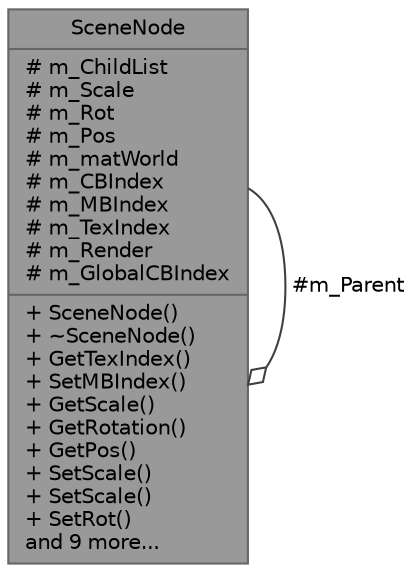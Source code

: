 digraph "SceneNode"
{
 // LATEX_PDF_SIZE
  bgcolor="transparent";
  edge [fontname=Helvetica,fontsize=10,labelfontname=Helvetica,labelfontsize=10];
  node [fontname=Helvetica,fontsize=10,shape=box,height=0.2,width=0.4];
  Node1 [shape=record,label="{SceneNode\n|# m_ChildList\l# m_Scale\l# m_Rot\l# m_Pos\l# m_matWorld\l# m_CBIndex\l# m_MBIndex\l# m_TexIndex\l# m_Render\l# m_GlobalCBIndex\l|+ SceneNode()\l+ ~SceneNode()\l+ GetTexIndex()\l+ SetMBIndex()\l+ GetScale()\l+ GetRotation()\l+ GetPos()\l+ SetScale()\l+ SetScale()\l+ SetRot()\land 9 more...\l}",height=0.2,width=0.4,color="gray40", fillcolor="grey60", style="filled", fontcolor="black",tooltip=" "];
  Node1 -> Node1 [color="grey25",style="solid",label=" #m_Parent" ,arrowhead="odiamond"];
}
